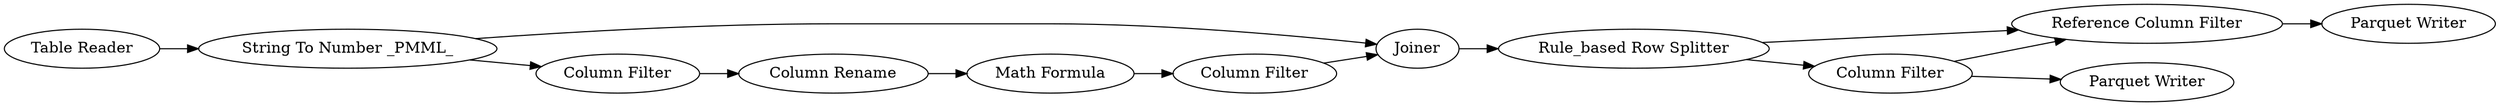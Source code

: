 digraph {
	42 -> 44
	41 -> 42
	38 -> 39
	43 -> 44
	47 -> 41
	42 -> 43
	39 -> 40
	47 -> 37
	40 -> 41
	1 -> 47
	44 -> 45
	37 -> 38
	43 -> 46
	43 [label="Column Filter"]
	1 [label="Table Reader"]
	42 [label="Rule_based Row Splitter"]
	44 [label="Reference Column Filter"]
	41 [label=Joiner]
	45 [label="Parquet Writer"]
	46 [label="Parquet Writer"]
	47 [label="String To Number _PMML_"]
	40 [label="Column Filter"]
	39 [label="Math Formula"]
	38 [label="Column Rename"]
	37 [label="Column Filter"]
	rankdir=LR
}
